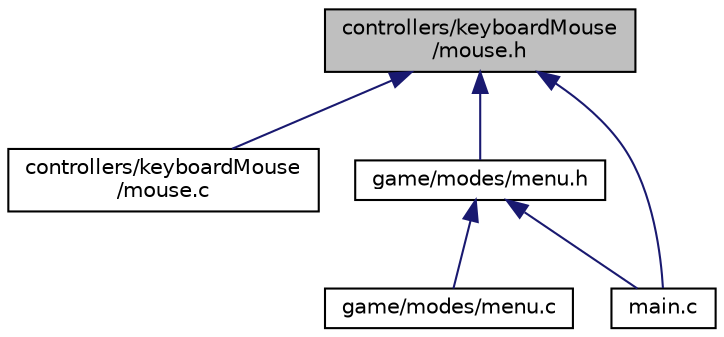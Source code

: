 digraph "controllers/keyboardMouse/mouse.h"
{
 // LATEX_PDF_SIZE
  edge [fontname="Helvetica",fontsize="10",labelfontname="Helvetica",labelfontsize="10"];
  node [fontname="Helvetica",fontsize="10",shape=record];
  Node1 [label="controllers/keyboardMouse\l/mouse.h",height=0.2,width=0.4,color="black", fillcolor="grey75", style="filled", fontcolor="black",tooltip=" "];
  Node1 -> Node2 [dir="back",color="midnightblue",fontsize="10",style="solid"];
  Node2 [label="controllers/keyboardMouse\l/mouse.c",height=0.2,width=0.4,color="black", fillcolor="white", style="filled",URL="$mouse_8c.html",tooltip=" "];
  Node1 -> Node3 [dir="back",color="midnightblue",fontsize="10",style="solid"];
  Node3 [label="game/modes/menu.h",height=0.2,width=0.4,color="black", fillcolor="white", style="filled",URL="$menu_8h.html",tooltip=" "];
  Node3 -> Node4 [dir="back",color="midnightblue",fontsize="10",style="solid"];
  Node4 [label="game/modes/menu.c",height=0.2,width=0.4,color="black", fillcolor="white", style="filled",URL="$menu_8c.html",tooltip=" "];
  Node3 -> Node5 [dir="back",color="midnightblue",fontsize="10",style="solid"];
  Node5 [label="main.c",height=0.2,width=0.4,color="black", fillcolor="white", style="filled",URL="$main_8c.html",tooltip=" "];
  Node1 -> Node5 [dir="back",color="midnightblue",fontsize="10",style="solid"];
}
